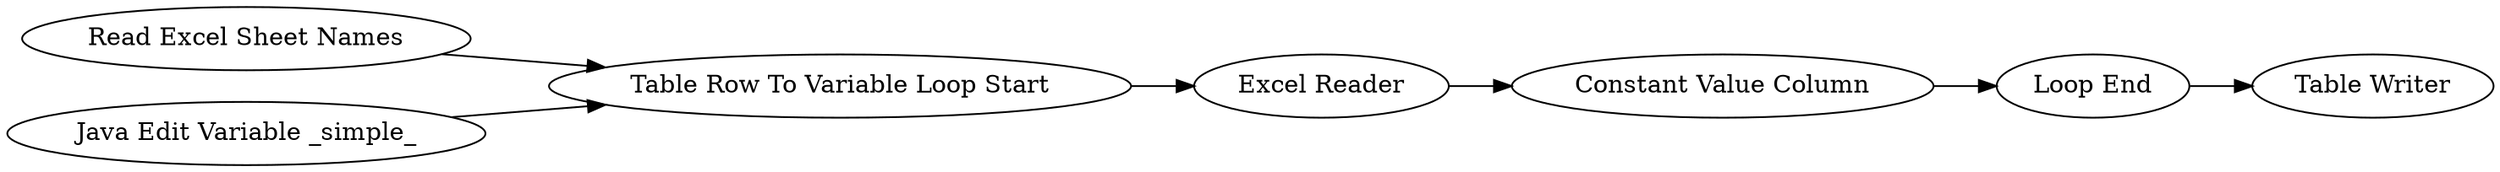 digraph {
	1 [label="Excel Reader"]
	2 [label="Read Excel Sheet Names"]
	4 [label="Table Row To Variable Loop Start"]
	13 [label="Java Edit Variable _simple_"]
	14 [label="Loop End"]
	15 [label="Constant Value Column"]
	16 [label="Table Writer"]
	1 -> 15
	2 -> 4
	4 -> 1
	13 -> 4
	14 -> 16
	15 -> 14
	rankdir=LR
}

